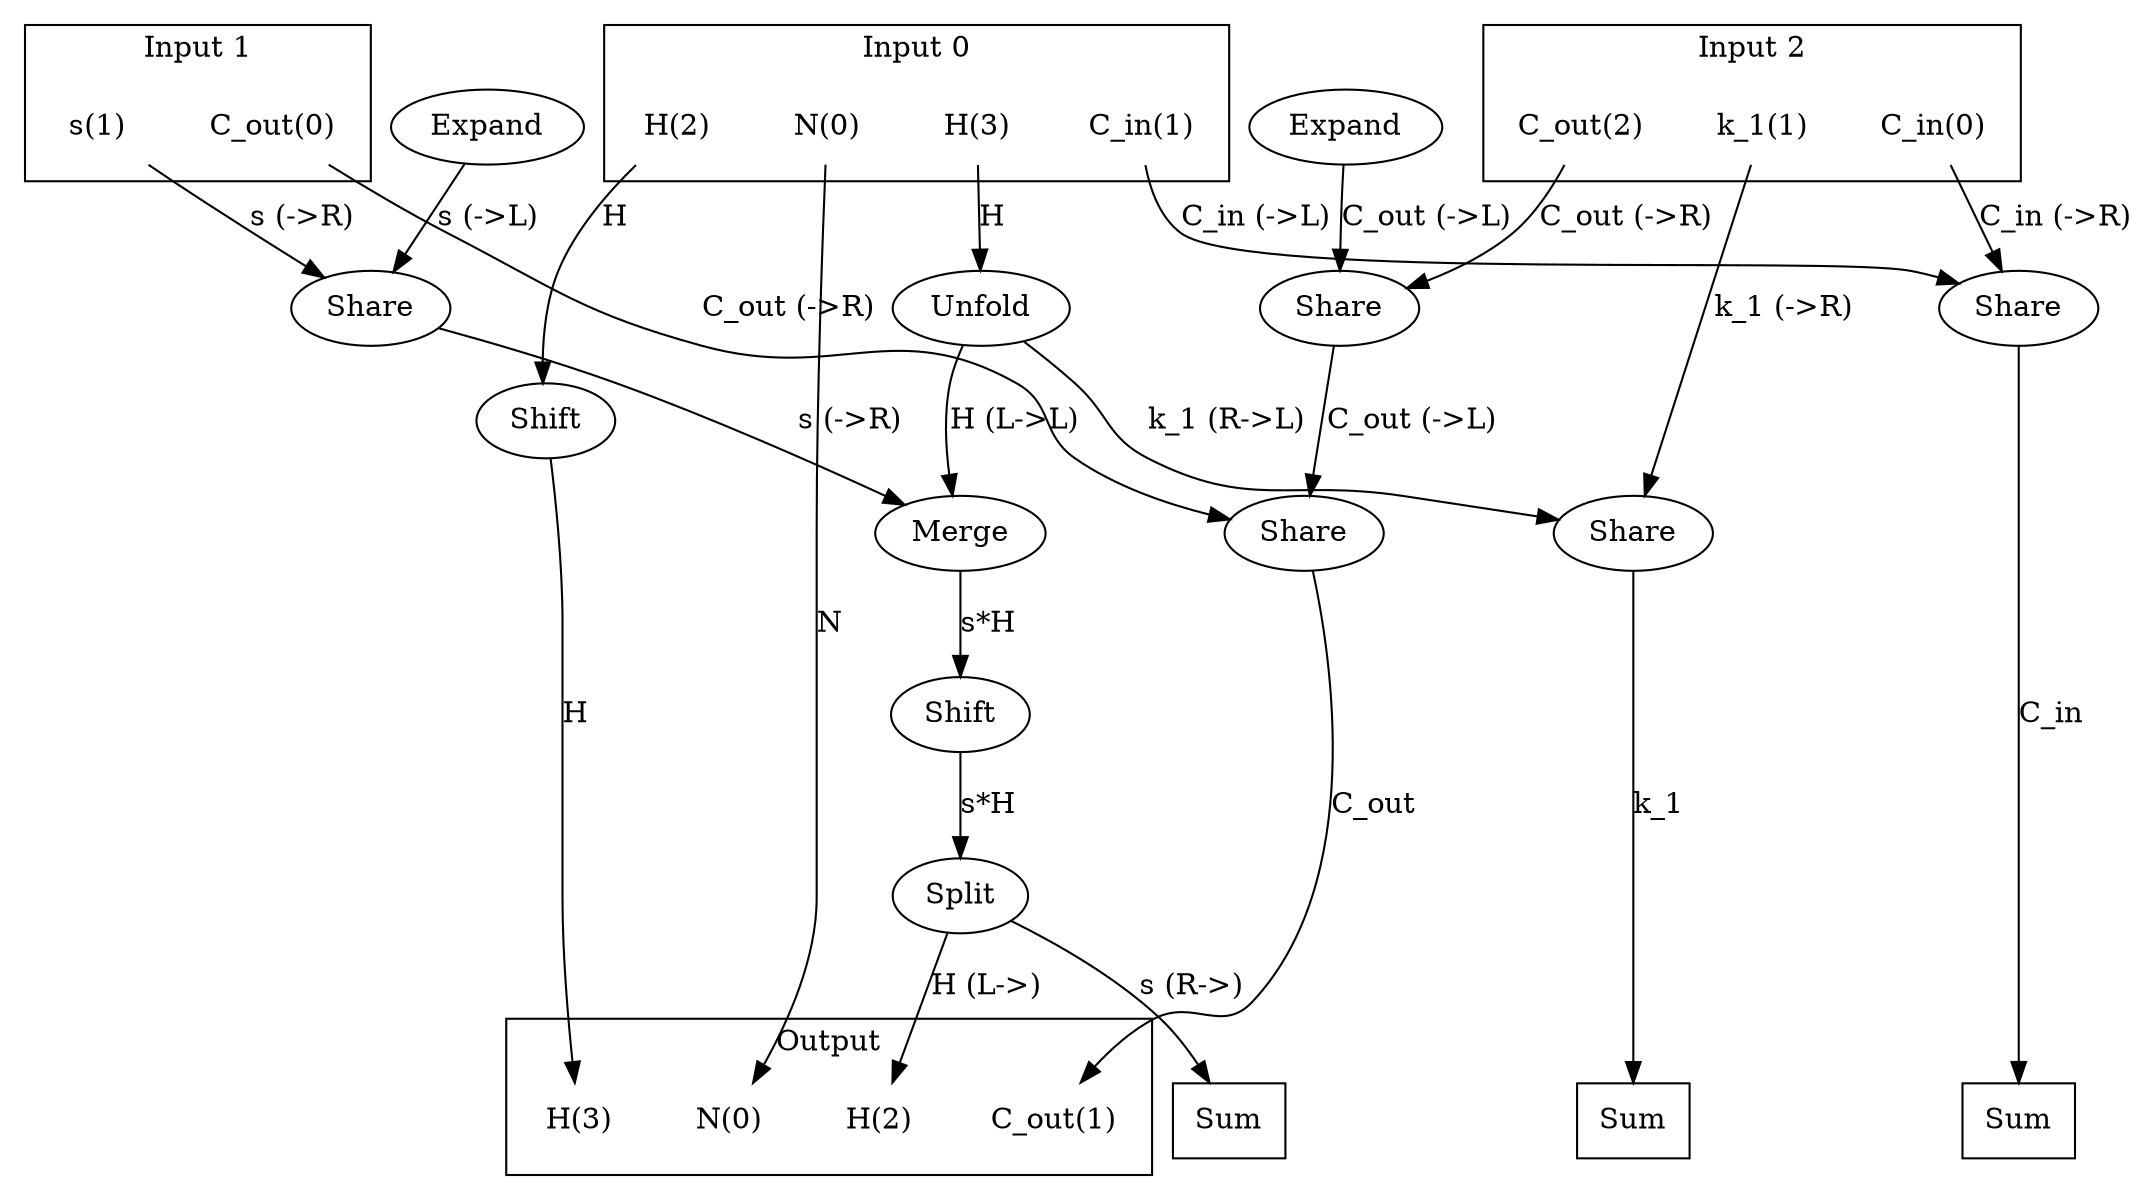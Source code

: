 digraph kernel_generated {
newrank = true;
op_0x55a3093b8700 [label="Share"];
op_0x55a3093b8b60 [label="Share"];
op_0x55a3093b8cd8 [label="Expand"];
op_0x55a3093b8cf8 [label="Expand"];
op_0x55a3093b9570 [label="Shift"];
op_0x55a3093b9600 [label="Shift"];
op_0x55a3093bb570 [label="Merge"];
op_0x55a3093bb9c0 [label="Unfold"];
op_0x55a3093bdd60 [label="Split"];
op_0x55a3093ce380 [label="Share"];
op_0x55a3093ce3d0 [label="Share"];
op_0x55a3093ce420 [label="Share"];
reduce_0x7effd8002ce8 [label="Sum", shape=box];
reduce_0x7effd8001a98 [label="Sum", shape=box];
reduce_0x7effd8005b48 [label="Sum", shape=box];
subgraph cluster_out {
label = "Output";
out_0 [label="N(0)", shape=none];
out_1 [label="C_out(1)", shape=none];
out_2 [label="H(2)", shape=none];
out_3 [label="H(3)", shape=none];
}
{ rank = same;
reduce_0x7effd8002ce8;
reduce_0x7effd8001a98;
reduce_0x7effd8005b48;
out_0;
out_1;
out_2;
out_3;
}
subgraph cluster_in_0 {
label = "Input 0";
in_0_0 [label="N(0)", shape=none];
in_0_1 [label="C_in(1)", shape=none];
in_0_2 [label="H(2)", shape=none];
in_0_3 [label="H(3)", shape=none];
}
subgraph cluster_in_1 {
label = "Input 1";
in_1_0 [label="C_out(0)", shape=none];
in_1_1 [label="s(1)", shape=none];
}
subgraph cluster_in_2 {
label = "Input 2";
in_2_0 [label="C_in(0)", shape=none];
in_2_1 [label="k_1(1)", shape=none];
in_2_2 [label="C_out(2)", shape=none];
}
{ rank = same;
in_0_0;
in_0_1;
in_0_2;
in_0_3;
in_1_0;
in_1_1;
in_2_0;
in_2_1;
in_2_2;
}
in_0_0 -> out_0 [label="N"];
in_0_1 -> op_0x55a3093ce3d0 [label="C_in (->L)"];
in_0_2 -> op_0x55a3093b9570 [label="H"];
in_0_3 -> op_0x55a3093bb9c0 [label="H"];
in_1_0 -> op_0x55a3093b8700 [label="C_out (->R)"];
in_1_1 -> op_0x55a3093b8b60 [label="s (->R)"];
in_2_0 -> op_0x55a3093ce3d0 [label="C_in (->R)"];
in_2_1 -> op_0x55a3093ce420 [label="k_1 (->R)"];
in_2_2 -> op_0x55a3093ce380 [label="C_out (->R)"];
op_0x55a3093b8700 -> out_1 [label="C_out"];
op_0x55a3093bdd60 -> out_2 [label="H (L->)"];
op_0x55a3093b9570 -> out_3 [label="H"];
op_0x55a3093ce380 -> op_0x55a3093b8700 [label="C_out (->L)"];
op_0x55a3093b8cd8 -> op_0x55a3093b8b60 [label="s (->L)"];
op_0x55a3093bb570 -> op_0x55a3093b9600 [label="s*H"];
op_0x55a3093bb9c0 -> op_0x55a3093bb570 [label="H (L->L)"];
op_0x55a3093b8b60 -> op_0x55a3093bb570 [label="s (->R)"];
op_0x55a3093b9600 -> op_0x55a3093bdd60 [label="s*H"];
op_0x55a3093b8cf8 -> op_0x55a3093ce380 [label="C_out (->L)"];
op_0x55a3093bb9c0 -> op_0x55a3093ce420 [label="k_1 (R->L)"];
op_0x55a3093ce420 -> reduce_0x7effd8001a98 [label="k_1"];
op_0x55a3093bdd60 -> reduce_0x7effd8002ce8 [label="s (R->)"];
op_0x55a3093ce3d0 -> reduce_0x7effd8005b48 [label="C_in"];
}
